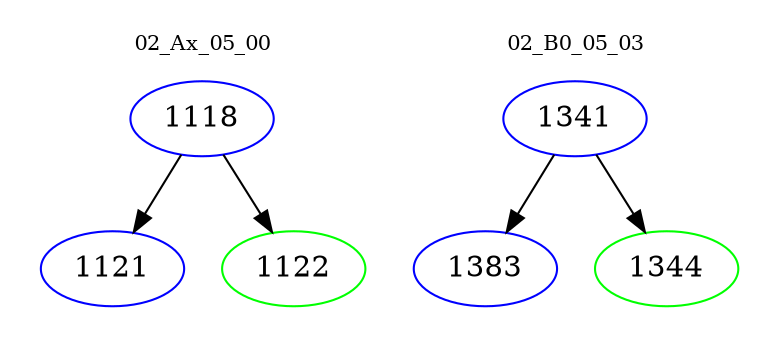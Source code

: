 digraph{
subgraph cluster_0 {
color = white
label = "02_Ax_05_00";
fontsize=10;
T0_1118 [label="1118", color="blue"]
T0_1118 -> T0_1121 [color="black"]
T0_1121 [label="1121", color="blue"]
T0_1118 -> T0_1122 [color="black"]
T0_1122 [label="1122", color="green"]
}
subgraph cluster_1 {
color = white
label = "02_B0_05_03";
fontsize=10;
T1_1341 [label="1341", color="blue"]
T1_1341 -> T1_1383 [color="black"]
T1_1383 [label="1383", color="blue"]
T1_1341 -> T1_1344 [color="black"]
T1_1344 [label="1344", color="green"]
}
}
